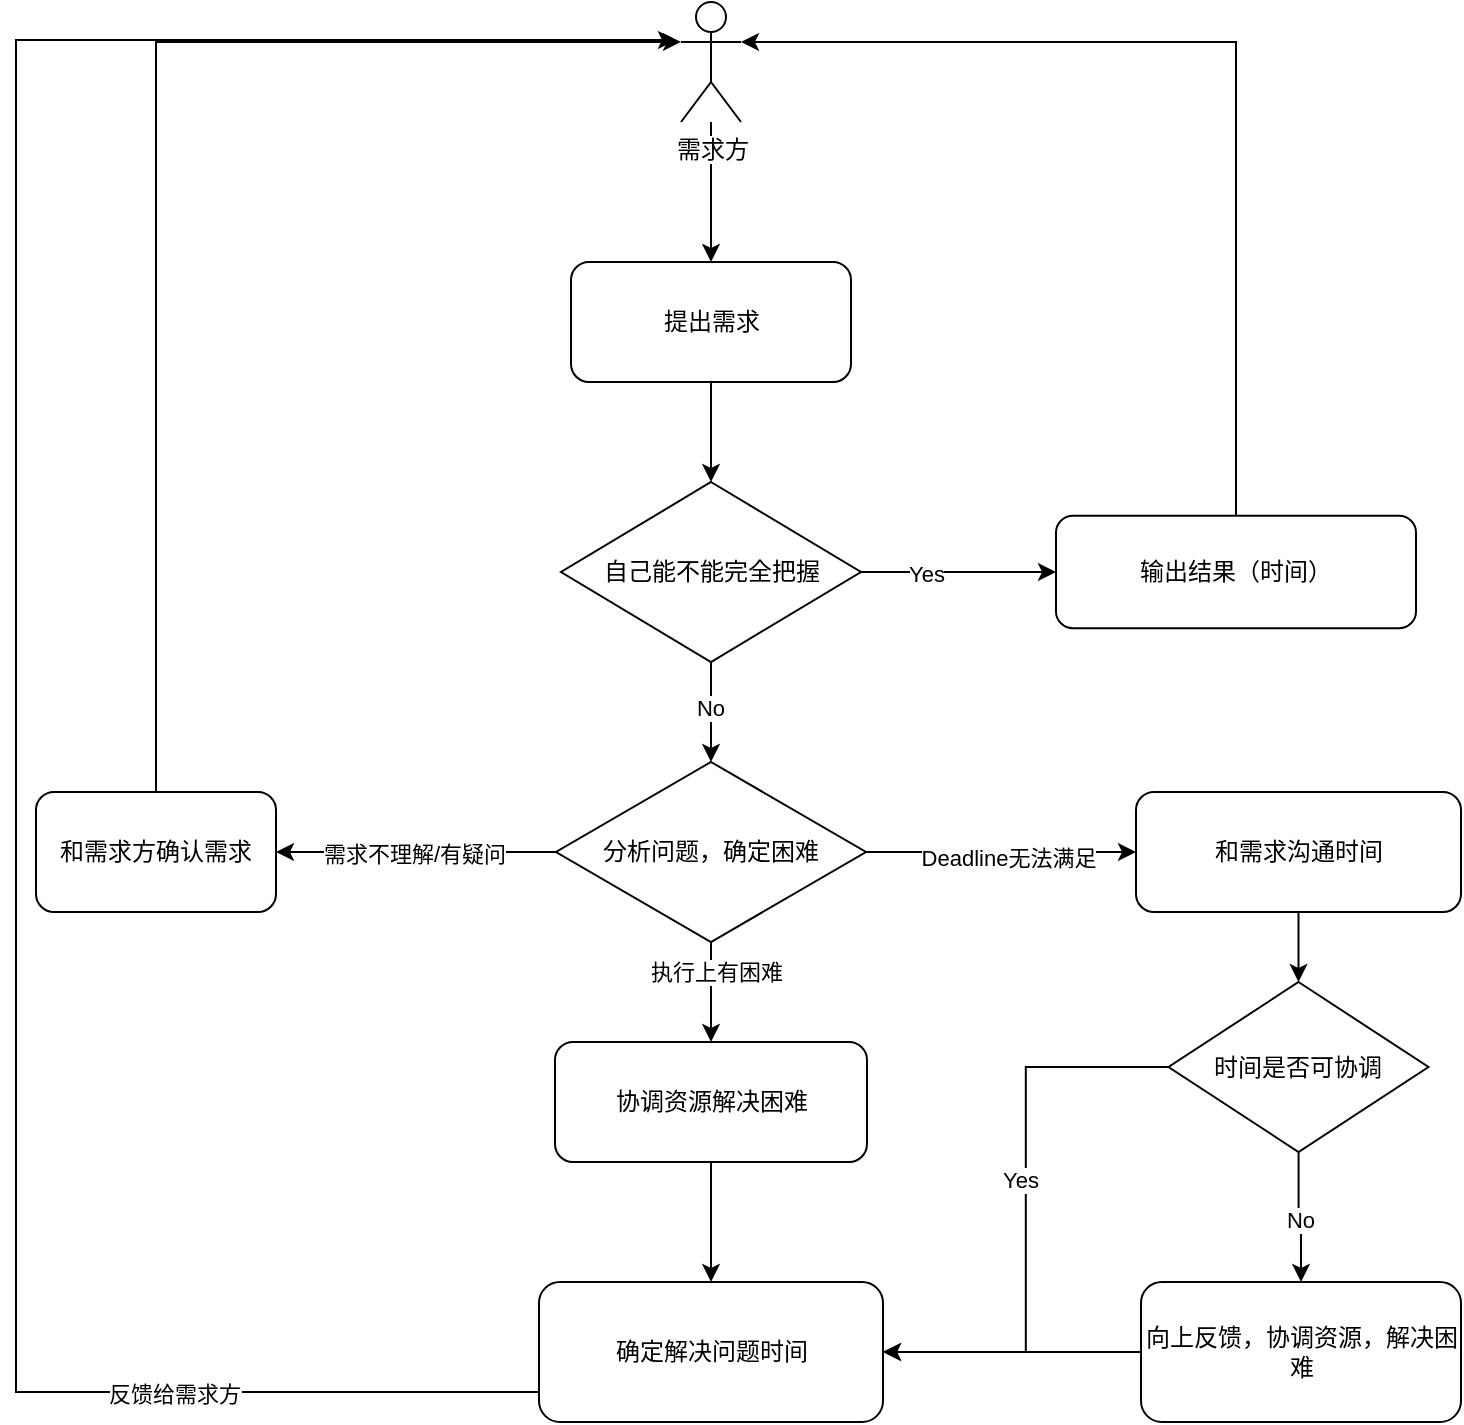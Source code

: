 <mxfile version="13.1.2" type="github" pages="4">
  <diagram id="fImMr4h9AHXbxO4TRYI7" name="需求类汇总">
    <mxGraphModel dx="946" dy="576" grid="1" gridSize="10" guides="1" tooltips="1" connect="1" arrows="1" fold="1" page="1" pageScale="1" pageWidth="827" pageHeight="1169" math="0" shadow="0">
      <root>
        <mxCell id="gIS-HhMIEIa3TDsLZ-hI-0" />
        <mxCell id="gIS-HhMIEIa3TDsLZ-hI-1" parent="gIS-HhMIEIa3TDsLZ-hI-0" />
        <mxCell id="U6FJ5PvvPGKMAWBIaXD1-9" style="edgeStyle=orthogonalEdgeStyle;rounded=0;orthogonalLoop=1;jettySize=auto;html=1;exitX=1;exitY=0.5;exitDx=0;exitDy=0;entryX=0;entryY=0.5;entryDx=0;entryDy=0;" edge="1" parent="gIS-HhMIEIa3TDsLZ-hI-1" source="6w2yPVnFLuxknEyF1GKq-3" target="U6FJ5PvvPGKMAWBIaXD1-8">
          <mxGeometry relative="1" as="geometry" />
        </mxCell>
        <mxCell id="U6FJ5PvvPGKMAWBIaXD1-10" value="Yes" style="edgeLabel;html=1;align=center;verticalAlign=middle;resizable=0;points=[];" vertex="1" connectable="0" parent="U6FJ5PvvPGKMAWBIaXD1-9">
          <mxGeometry x="-0.333" y="-1" relative="1" as="geometry">
            <mxPoint as="offset" />
          </mxGeometry>
        </mxCell>
        <mxCell id="U6FJ5PvvPGKMAWBIaXD1-14" style="edgeStyle=orthogonalEdgeStyle;rounded=0;orthogonalLoop=1;jettySize=auto;html=1;" edge="1" parent="gIS-HhMIEIa3TDsLZ-hI-1" source="6w2yPVnFLuxknEyF1GKq-3" target="U6FJ5PvvPGKMAWBIaXD1-13">
          <mxGeometry relative="1" as="geometry" />
        </mxCell>
        <mxCell id="U6FJ5PvvPGKMAWBIaXD1-15" value="No" style="edgeLabel;html=1;align=center;verticalAlign=middle;resizable=0;points=[];" vertex="1" connectable="0" parent="U6FJ5PvvPGKMAWBIaXD1-14">
          <mxGeometry x="-0.08" y="-1" relative="1" as="geometry">
            <mxPoint as="offset" />
          </mxGeometry>
        </mxCell>
        <mxCell id="6w2yPVnFLuxknEyF1GKq-3" value="自己能不能完全把握" style="rhombus;whiteSpace=wrap;html=1;" vertex="1" parent="gIS-HhMIEIa3TDsLZ-hI-1">
          <mxGeometry x="292.5" y="320" width="150" height="90" as="geometry" />
        </mxCell>
        <mxCell id="U6FJ5PvvPGKMAWBIaXD1-7" style="edgeStyle=orthogonalEdgeStyle;rounded=0;orthogonalLoop=1;jettySize=auto;html=1;" edge="1" parent="gIS-HhMIEIa3TDsLZ-hI-1" source="6w2yPVnFLuxknEyF1GKq-11" target="6w2yPVnFLuxknEyF1GKq-3">
          <mxGeometry relative="1" as="geometry" />
        </mxCell>
        <mxCell id="6w2yPVnFLuxknEyF1GKq-11" value="提出需求" style="rounded=1;whiteSpace=wrap;html=1;" vertex="1" parent="gIS-HhMIEIa3TDsLZ-hI-1">
          <mxGeometry x="297.5" y="210" width="140" height="60" as="geometry" />
        </mxCell>
        <mxCell id="U6FJ5PvvPGKMAWBIaXD1-6" style="edgeStyle=orthogonalEdgeStyle;rounded=0;orthogonalLoop=1;jettySize=auto;html=1;" edge="1" parent="gIS-HhMIEIa3TDsLZ-hI-1" source="U6FJ5PvvPGKMAWBIaXD1-3" target="6w2yPVnFLuxknEyF1GKq-11">
          <mxGeometry relative="1" as="geometry" />
        </mxCell>
        <mxCell id="U6FJ5PvvPGKMAWBIaXD1-3" value="需求方" style="shape=umlActor;verticalLabelPosition=bottom;labelBackgroundColor=#ffffff;verticalAlign=top;html=1;outlineConnect=0;" vertex="1" parent="gIS-HhMIEIa3TDsLZ-hI-1">
          <mxGeometry x="352.5" y="80" width="30" height="60" as="geometry" />
        </mxCell>
        <mxCell id="U6FJ5PvvPGKMAWBIaXD1-25" style="edgeStyle=orthogonalEdgeStyle;rounded=0;orthogonalLoop=1;jettySize=auto;html=1;exitX=0.5;exitY=0;exitDx=0;exitDy=0;entryX=1;entryY=0.333;entryDx=0;entryDy=0;entryPerimeter=0;" edge="1" parent="gIS-HhMIEIa3TDsLZ-hI-1" source="U6FJ5PvvPGKMAWBIaXD1-8" target="U6FJ5PvvPGKMAWBIaXD1-3">
          <mxGeometry relative="1" as="geometry" />
        </mxCell>
        <mxCell id="U6FJ5PvvPGKMAWBIaXD1-8" value="输出结果（时间）" style="rounded=1;whiteSpace=wrap;html=1;" vertex="1" parent="gIS-HhMIEIa3TDsLZ-hI-1">
          <mxGeometry x="540" y="336.88" width="180" height="56.25" as="geometry" />
        </mxCell>
        <mxCell id="U6FJ5PvvPGKMAWBIaXD1-20" style="edgeStyle=orthogonalEdgeStyle;rounded=0;orthogonalLoop=1;jettySize=auto;html=1;" edge="1" parent="gIS-HhMIEIa3TDsLZ-hI-1" source="U6FJ5PvvPGKMAWBIaXD1-13" target="U6FJ5PvvPGKMAWBIaXD1-19">
          <mxGeometry relative="1" as="geometry" />
        </mxCell>
        <mxCell id="U6FJ5PvvPGKMAWBIaXD1-21" value="执行上有困难" style="edgeLabel;html=1;align=center;verticalAlign=middle;resizable=0;points=[];" vertex="1" connectable="0" parent="U6FJ5PvvPGKMAWBIaXD1-20">
          <mxGeometry x="-0.4" y="2" relative="1" as="geometry">
            <mxPoint as="offset" />
          </mxGeometry>
        </mxCell>
        <mxCell id="U6FJ5PvvPGKMAWBIaXD1-23" style="edgeStyle=orthogonalEdgeStyle;rounded=0;orthogonalLoop=1;jettySize=auto;html=1;entryX=0;entryY=0.5;entryDx=0;entryDy=0;" edge="1" parent="gIS-HhMIEIa3TDsLZ-hI-1" source="U6FJ5PvvPGKMAWBIaXD1-13" target="U6FJ5PvvPGKMAWBIaXD1-22">
          <mxGeometry relative="1" as="geometry" />
        </mxCell>
        <mxCell id="U6FJ5PvvPGKMAWBIaXD1-24" value="Deadline无法满足" style="edgeLabel;html=1;align=center;verticalAlign=middle;resizable=0;points=[];" vertex="1" connectable="0" parent="U6FJ5PvvPGKMAWBIaXD1-23">
          <mxGeometry x="0.048" y="-3" relative="1" as="geometry">
            <mxPoint as="offset" />
          </mxGeometry>
        </mxCell>
        <mxCell id="U6FJ5PvvPGKMAWBIaXD1-30" style="edgeStyle=orthogonalEdgeStyle;rounded=0;orthogonalLoop=1;jettySize=auto;html=1;entryX=1;entryY=0.5;entryDx=0;entryDy=0;" edge="1" parent="gIS-HhMIEIa3TDsLZ-hI-1" source="U6FJ5PvvPGKMAWBIaXD1-13" target="U6FJ5PvvPGKMAWBIaXD1-29">
          <mxGeometry relative="1" as="geometry" />
        </mxCell>
        <mxCell id="U6FJ5PvvPGKMAWBIaXD1-31" value="需求不理解/有疑问" style="edgeLabel;html=1;align=center;verticalAlign=middle;resizable=0;points=[];" vertex="1" connectable="0" parent="U6FJ5PvvPGKMAWBIaXD1-30">
          <mxGeometry x="0.018" y="1" relative="1" as="geometry">
            <mxPoint as="offset" />
          </mxGeometry>
        </mxCell>
        <mxCell id="U6FJ5PvvPGKMAWBIaXD1-13" value="分析问题，确定困难" style="rhombus;whiteSpace=wrap;html=1;" vertex="1" parent="gIS-HhMIEIa3TDsLZ-hI-1">
          <mxGeometry x="290" y="460" width="155" height="90" as="geometry" />
        </mxCell>
        <mxCell id="U6FJ5PvvPGKMAWBIaXD1-45" style="edgeStyle=orthogonalEdgeStyle;rounded=0;orthogonalLoop=1;jettySize=auto;html=1;exitX=0.5;exitY=1;exitDx=0;exitDy=0;entryX=0.5;entryY=0;entryDx=0;entryDy=0;" edge="1" parent="gIS-HhMIEIa3TDsLZ-hI-1" source="U6FJ5PvvPGKMAWBIaXD1-19" target="U6FJ5PvvPGKMAWBIaXD1-40">
          <mxGeometry relative="1" as="geometry" />
        </mxCell>
        <mxCell id="U6FJ5PvvPGKMAWBIaXD1-19" value="协调资源解决困难" style="rounded=1;whiteSpace=wrap;html=1;" vertex="1" parent="gIS-HhMIEIa3TDsLZ-hI-1">
          <mxGeometry x="289.5" y="600" width="156" height="60" as="geometry" />
        </mxCell>
        <mxCell id="U6FJ5PvvPGKMAWBIaXD1-34" style="edgeStyle=orthogonalEdgeStyle;rounded=0;orthogonalLoop=1;jettySize=auto;html=1;entryX=0.5;entryY=0;entryDx=0;entryDy=0;" edge="1" parent="gIS-HhMIEIa3TDsLZ-hI-1" source="U6FJ5PvvPGKMAWBIaXD1-22" target="U6FJ5PvvPGKMAWBIaXD1-27">
          <mxGeometry relative="1" as="geometry" />
        </mxCell>
        <mxCell id="U6FJ5PvvPGKMAWBIaXD1-22" value="和需求沟通时间" style="rounded=1;whiteSpace=wrap;html=1;" vertex="1" parent="gIS-HhMIEIa3TDsLZ-hI-1">
          <mxGeometry x="580" y="475" width="162.5" height="60" as="geometry" />
        </mxCell>
        <mxCell id="U6FJ5PvvPGKMAWBIaXD1-36" style="edgeStyle=orthogonalEdgeStyle;rounded=0;orthogonalLoop=1;jettySize=auto;html=1;entryX=0.5;entryY=0;entryDx=0;entryDy=0;" edge="1" parent="gIS-HhMIEIa3TDsLZ-hI-1" source="U6FJ5PvvPGKMAWBIaXD1-27" target="U6FJ5PvvPGKMAWBIaXD1-35">
          <mxGeometry relative="1" as="geometry" />
        </mxCell>
        <mxCell id="U6FJ5PvvPGKMAWBIaXD1-37" value="No" style="edgeLabel;html=1;align=center;verticalAlign=middle;resizable=0;points=[];" vertex="1" connectable="0" parent="U6FJ5PvvPGKMAWBIaXD1-36">
          <mxGeometry y="-1" relative="1" as="geometry">
            <mxPoint as="offset" />
          </mxGeometry>
        </mxCell>
        <mxCell id="U6FJ5PvvPGKMAWBIaXD1-41" style="edgeStyle=orthogonalEdgeStyle;rounded=0;orthogonalLoop=1;jettySize=auto;html=1;entryX=1;entryY=0.5;entryDx=0;entryDy=0;" edge="1" parent="gIS-HhMIEIa3TDsLZ-hI-1" source="U6FJ5PvvPGKMAWBIaXD1-27" target="U6FJ5PvvPGKMAWBIaXD1-40">
          <mxGeometry relative="1" as="geometry" />
        </mxCell>
        <mxCell id="U6FJ5PvvPGKMAWBIaXD1-42" value="Yes" style="edgeLabel;html=1;align=center;verticalAlign=middle;resizable=0;points=[];" vertex="1" connectable="0" parent="U6FJ5PvvPGKMAWBIaXD1-41">
          <mxGeometry x="-0.103" y="-3" relative="1" as="geometry">
            <mxPoint as="offset" />
          </mxGeometry>
        </mxCell>
        <mxCell id="U6FJ5PvvPGKMAWBIaXD1-27" value="时间是否可协调" style="rhombus;whiteSpace=wrap;html=1;" vertex="1" parent="gIS-HhMIEIa3TDsLZ-hI-1">
          <mxGeometry x="596.25" y="570" width="130" height="85" as="geometry" />
        </mxCell>
        <mxCell id="U6FJ5PvvPGKMAWBIaXD1-32" style="edgeStyle=orthogonalEdgeStyle;rounded=0;orthogonalLoop=1;jettySize=auto;html=1;exitX=0.5;exitY=0;exitDx=0;exitDy=0;entryX=0;entryY=0.333;entryDx=0;entryDy=0;entryPerimeter=0;" edge="1" parent="gIS-HhMIEIa3TDsLZ-hI-1" source="U6FJ5PvvPGKMAWBIaXD1-29" target="U6FJ5PvvPGKMAWBIaXD1-3">
          <mxGeometry relative="1" as="geometry" />
        </mxCell>
        <mxCell id="U6FJ5PvvPGKMAWBIaXD1-29" value="和需求方确认需求" style="rounded=1;whiteSpace=wrap;html=1;" vertex="1" parent="gIS-HhMIEIa3TDsLZ-hI-1">
          <mxGeometry x="30" y="475" width="120" height="60" as="geometry" />
        </mxCell>
        <mxCell id="U6FJ5PvvPGKMAWBIaXD1-46" style="edgeStyle=orthogonalEdgeStyle;rounded=0;orthogonalLoop=1;jettySize=auto;html=1;exitX=0;exitY=0.5;exitDx=0;exitDy=0;entryX=1;entryY=0.5;entryDx=0;entryDy=0;" edge="1" parent="gIS-HhMIEIa3TDsLZ-hI-1" source="U6FJ5PvvPGKMAWBIaXD1-35" target="U6FJ5PvvPGKMAWBIaXD1-40">
          <mxGeometry relative="1" as="geometry" />
        </mxCell>
        <mxCell id="U6FJ5PvvPGKMAWBIaXD1-35" value="向上反馈，协调资源，解决困难" style="rounded=1;whiteSpace=wrap;html=1;" vertex="1" parent="gIS-HhMIEIa3TDsLZ-hI-1">
          <mxGeometry x="582.5" y="720" width="160" height="70" as="geometry" />
        </mxCell>
        <mxCell id="U6FJ5PvvPGKMAWBIaXD1-43" style="edgeStyle=orthogonalEdgeStyle;rounded=0;orthogonalLoop=1;jettySize=auto;html=1;" edge="1" parent="gIS-HhMIEIa3TDsLZ-hI-1" source="U6FJ5PvvPGKMAWBIaXD1-40">
          <mxGeometry relative="1" as="geometry">
            <mxPoint x="350" y="99" as="targetPoint" />
            <Array as="points">
              <mxPoint x="20" y="775" />
              <mxPoint x="20" y="99" />
            </Array>
          </mxGeometry>
        </mxCell>
        <mxCell id="U6FJ5PvvPGKMAWBIaXD1-44" value="反馈给需求方" style="edgeLabel;html=1;align=center;verticalAlign=middle;resizable=0;points=[];" vertex="1" connectable="0" parent="U6FJ5PvvPGKMAWBIaXD1-43">
          <mxGeometry x="-0.711" y="1" relative="1" as="geometry">
            <mxPoint as="offset" />
          </mxGeometry>
        </mxCell>
        <mxCell id="U6FJ5PvvPGKMAWBIaXD1-40" value="确定解决问题时间" style="rounded=1;whiteSpace=wrap;html=1;" vertex="1" parent="gIS-HhMIEIa3TDsLZ-hI-1">
          <mxGeometry x="281.5" y="720" width="172" height="70" as="geometry" />
        </mxCell>
      </root>
    </mxGraphModel>
  </diagram>
  <diagram id="lMOEVmP46kw-Q3MR-4EZ" name="任务指派类-1">
    <mxGraphModel dx="1113" dy="678" grid="1" gridSize="10" guides="1" tooltips="1" connect="1" arrows="1" fold="1" page="1" pageScale="1" pageWidth="827" pageHeight="1169" math="0" shadow="0">
      <root>
        <mxCell id="-ip9UiHMlv0S3Lb2J4Iv-0" />
        <mxCell id="-ip9UiHMlv0S3Lb2J4Iv-1" parent="-ip9UiHMlv0S3Lb2J4Iv-0" />
        <mxCell id="s7qtyyHcGY-HUeJVx3zO-15" style="edgeStyle=orthogonalEdgeStyle;rounded=0;orthogonalLoop=1;jettySize=auto;html=1;entryX=0.5;entryY=0;entryDx=0;entryDy=0;" parent="-ip9UiHMlv0S3Lb2J4Iv-1" source="s7qtyyHcGY-HUeJVx3zO-0" target="s7qtyyHcGY-HUeJVx3zO-2" edge="1">
          <mxGeometry relative="1" as="geometry" />
        </mxCell>
        <mxCell id="s7qtyyHcGY-HUeJVx3zO-0" value="接到指派任务" style="ellipse;whiteSpace=wrap;html=1;" parent="-ip9UiHMlv0S3Lb2J4Iv-1" vertex="1">
          <mxGeometry x="369" y="130" width="120" height="60" as="geometry" />
        </mxCell>
        <mxCell id="s7qtyyHcGY-HUeJVx3zO-16" style="edgeStyle=orthogonalEdgeStyle;rounded=0;orthogonalLoop=1;jettySize=auto;html=1;exitX=1;exitY=0.5;exitDx=0;exitDy=0;" parent="-ip9UiHMlv0S3Lb2J4Iv-1" source="s7qtyyHcGY-HUeJVx3zO-2" target="s7qtyyHcGY-HUeJVx3zO-5" edge="1">
          <mxGeometry relative="1" as="geometry" />
        </mxCell>
        <mxCell id="s7qtyyHcGY-HUeJVx3zO-18" value="Yes" style="edgeLabel;html=1;align=center;verticalAlign=middle;resizable=0;points=[];" parent="s7qtyyHcGY-HUeJVx3zO-16" vertex="1" connectable="0">
          <mxGeometry x="-0.328" y="-3" relative="1" as="geometry">
            <mxPoint as="offset" />
          </mxGeometry>
        </mxCell>
        <mxCell id="s7qtyyHcGY-HUeJVx3zO-17" style="edgeStyle=orthogonalEdgeStyle;rounded=0;orthogonalLoop=1;jettySize=auto;html=1;" parent="-ip9UiHMlv0S3Lb2J4Iv-1" source="s7qtyyHcGY-HUeJVx3zO-2" target="s7qtyyHcGY-HUeJVx3zO-7" edge="1">
          <mxGeometry relative="1" as="geometry" />
        </mxCell>
        <mxCell id="s7qtyyHcGY-HUeJVx3zO-19" value="No" style="edgeLabel;html=1;align=center;verticalAlign=middle;resizable=0;points=[];" parent="s7qtyyHcGY-HUeJVx3zO-17" vertex="1" connectable="0">
          <mxGeometry y="1" relative="1" as="geometry">
            <mxPoint as="offset" />
          </mxGeometry>
        </mxCell>
        <mxCell id="s7qtyyHcGY-HUeJVx3zO-2" value="是否紧急" style="rhombus;whiteSpace=wrap;html=1;" parent="-ip9UiHMlv0S3Lb2J4Iv-1" vertex="1">
          <mxGeometry x="369" y="220" width="120" height="70" as="geometry" />
        </mxCell>
        <mxCell id="s7qtyyHcGY-HUeJVx3zO-21" style="edgeStyle=orthogonalEdgeStyle;rounded=0;orthogonalLoop=1;jettySize=auto;html=1;entryX=0.5;entryY=0;entryDx=0;entryDy=0;" parent="-ip9UiHMlv0S3Lb2J4Iv-1" source="s7qtyyHcGY-HUeJVx3zO-5" target="s7qtyyHcGY-HUeJVx3zO-14" edge="1">
          <mxGeometry relative="1" as="geometry" />
        </mxCell>
        <mxCell id="s7qtyyHcGY-HUeJVx3zO-5" value="优先处理" style="rounded=1;whiteSpace=wrap;html=1;" parent="-ip9UiHMlv0S3Lb2J4Iv-1" vertex="1">
          <mxGeometry x="500" y="455" width="126" height="45" as="geometry" />
        </mxCell>
        <mxCell id="s7qtyyHcGY-HUeJVx3zO-20" value="Yes" style="edgeStyle=orthogonalEdgeStyle;rounded=0;orthogonalLoop=1;jettySize=auto;html=1;entryX=0.5;entryY=0;entryDx=0;entryDy=0;exitX=0;exitY=0.5;exitDx=0;exitDy=0;" parent="-ip9UiHMlv0S3Lb2J4Iv-1" source="s7qtyyHcGY-HUeJVx3zO-7" target="s7qtyyHcGY-HUeJVx3zO-8" edge="1">
          <mxGeometry relative="1" as="geometry" />
        </mxCell>
        <mxCell id="s7qtyyHcGY-HUeJVx3zO-24" style="edgeStyle=orthogonalEdgeStyle;rounded=0;orthogonalLoop=1;jettySize=auto;html=1;entryX=0.5;entryY=0;entryDx=0;entryDy=0;" parent="-ip9UiHMlv0S3Lb2J4Iv-1" source="s7qtyyHcGY-HUeJVx3zO-7" target="s7qtyyHcGY-HUeJVx3zO-5" edge="1">
          <mxGeometry relative="1" as="geometry" />
        </mxCell>
        <mxCell id="s7qtyyHcGY-HUeJVx3zO-25" value="No" style="edgeLabel;html=1;align=center;verticalAlign=middle;resizable=0;points=[];" parent="s7qtyyHcGY-HUeJVx3zO-24" vertex="1" connectable="0">
          <mxGeometry x="-0.736" y="-1" relative="1" as="geometry">
            <mxPoint as="offset" />
          </mxGeometry>
        </mxCell>
        <mxCell id="s7qtyyHcGY-HUeJVx3zO-7" value="&lt;span&gt;目前手中工作排期是否有比较紧急任务&lt;/span&gt;" style="rhombus;whiteSpace=wrap;html=1;" parent="-ip9UiHMlv0S3Lb2J4Iv-1" vertex="1">
          <mxGeometry x="369" y="330" width="120" height="80" as="geometry" />
        </mxCell>
        <mxCell id="s7qtyyHcGY-HUeJVx3zO-10" style="edgeStyle=orthogonalEdgeStyle;rounded=0;orthogonalLoop=1;jettySize=auto;html=1;entryX=0;entryY=0.333;entryDx=0;entryDy=0;entryPerimeter=0;" parent="-ip9UiHMlv0S3Lb2J4Iv-1" source="s7qtyyHcGY-HUeJVx3zO-8" target="s7qtyyHcGY-HUeJVx3zO-9" edge="1">
          <mxGeometry relative="1" as="geometry">
            <Array as="points">
              <mxPoint x="220" y="475" />
              <mxPoint x="220" y="30" />
            </Array>
          </mxGeometry>
        </mxCell>
        <mxCell id="s7qtyyHcGY-HUeJVx3zO-13" value="同步信息" style="edgeLabel;html=1;align=center;verticalAlign=middle;resizable=0;points=[];" parent="s7qtyyHcGY-HUeJVx3zO-10" vertex="1" connectable="0">
          <mxGeometry x="-0.266" y="2" relative="1" as="geometry">
            <mxPoint as="offset" />
          </mxGeometry>
        </mxCell>
        <mxCell id="s7qtyyHcGY-HUeJVx3zO-8" value="增加TODO记录&lt;br&gt;（预计解决日期）" style="rounded=1;whiteSpace=wrap;html=1;" parent="-ip9UiHMlv0S3Lb2J4Iv-1" vertex="1">
          <mxGeometry x="270" y="450" width="130" height="50" as="geometry" />
        </mxCell>
        <mxCell id="s7qtyyHcGY-HUeJVx3zO-11" style="edgeStyle=orthogonalEdgeStyle;rounded=0;orthogonalLoop=1;jettySize=auto;html=1;" parent="-ip9UiHMlv0S3Lb2J4Iv-1" source="s7qtyyHcGY-HUeJVx3zO-9" target="s7qtyyHcGY-HUeJVx3zO-0" edge="1">
          <mxGeometry relative="1" as="geometry" />
        </mxCell>
        <mxCell id="s7qtyyHcGY-HUeJVx3zO-12" value="指派任务" style="edgeLabel;html=1;align=center;verticalAlign=middle;resizable=0;points=[];" parent="s7qtyyHcGY-HUeJVx3zO-11" vertex="1" connectable="0">
          <mxGeometry x="0.267" y="-1" relative="1" as="geometry">
            <mxPoint as="offset" />
          </mxGeometry>
        </mxCell>
        <mxCell id="sLgY3D2FooqklQrYIwB6-0" value="Text" style="edgeLabel;html=1;align=center;verticalAlign=middle;resizable=0;points=[];" vertex="1" connectable="0" parent="s7qtyyHcGY-HUeJVx3zO-11">
          <mxGeometry x="-0.835" y="-4" relative="1" as="geometry">
            <mxPoint as="offset" />
          </mxGeometry>
        </mxCell>
        <mxCell id="s7qtyyHcGY-HUeJVx3zO-9" value="指派人" style="shape=umlActor;verticalLabelPosition=bottom;labelBackgroundColor=#ffffff;verticalAlign=top;html=1;outlineConnect=0;" parent="-ip9UiHMlv0S3Lb2J4Iv-1" vertex="1">
          <mxGeometry x="414" y="10" width="30" height="60" as="geometry" />
        </mxCell>
        <mxCell id="s7qtyyHcGY-HUeJVx3zO-22" style="edgeStyle=orthogonalEdgeStyle;rounded=0;orthogonalLoop=1;jettySize=auto;html=1;entryX=0.5;entryY=1;entryDx=0;entryDy=0;" parent="-ip9UiHMlv0S3Lb2J4Iv-1" source="s7qtyyHcGY-HUeJVx3zO-14" target="s7qtyyHcGY-HUeJVx3zO-8" edge="1">
          <mxGeometry relative="1" as="geometry" />
        </mxCell>
        <mxCell id="s7qtyyHcGY-HUeJVx3zO-23" value="No" style="edgeLabel;html=1;align=center;verticalAlign=middle;resizable=0;points=[];" parent="s7qtyyHcGY-HUeJVx3zO-22" vertex="1" connectable="0">
          <mxGeometry x="-0.521" y="3" relative="1" as="geometry">
            <mxPoint x="1" as="offset" />
          </mxGeometry>
        </mxCell>
        <mxCell id="s7qtyyHcGY-HUeJVx3zO-30" style="edgeStyle=orthogonalEdgeStyle;rounded=0;orthogonalLoop=1;jettySize=auto;html=1;entryX=0.5;entryY=0;entryDx=0;entryDy=0;" parent="-ip9UiHMlv0S3Lb2J4Iv-1" source="s7qtyyHcGY-HUeJVx3zO-14" target="s7qtyyHcGY-HUeJVx3zO-27" edge="1">
          <mxGeometry relative="1" as="geometry" />
        </mxCell>
        <mxCell id="s7qtyyHcGY-HUeJVx3zO-31" value="Yes" style="edgeLabel;html=1;align=center;verticalAlign=middle;resizable=0;points=[];" parent="s7qtyyHcGY-HUeJVx3zO-30" vertex="1" connectable="0">
          <mxGeometry x="-0.397" y="-1" relative="1" as="geometry">
            <mxPoint as="offset" />
          </mxGeometry>
        </mxCell>
        <mxCell id="s7qtyyHcGY-HUeJVx3zO-14" value="是否能快速处理" style="rhombus;whiteSpace=wrap;html=1;" parent="-ip9UiHMlv0S3Lb2J4Iv-1" vertex="1">
          <mxGeometry x="507.5" y="542" width="111" height="85" as="geometry" />
        </mxCell>
        <mxCell id="s7qtyyHcGY-HUeJVx3zO-28" style="edgeStyle=orthogonalEdgeStyle;rounded=0;orthogonalLoop=1;jettySize=auto;html=1;exitX=1;exitY=0.5;exitDx=0;exitDy=0;" parent="-ip9UiHMlv0S3Lb2J4Iv-1" source="s7qtyyHcGY-HUeJVx3zO-27" target="s7qtyyHcGY-HUeJVx3zO-9" edge="1">
          <mxGeometry relative="1" as="geometry">
            <mxPoint x="700" y="280" as="targetPoint" />
            <Array as="points">
              <mxPoint x="710" y="710" />
              <mxPoint x="710" y="40" />
            </Array>
          </mxGeometry>
        </mxCell>
        <mxCell id="s7qtyyHcGY-HUeJVx3zO-29" value="处理完成" style="edgeLabel;html=1;align=center;verticalAlign=middle;resizable=0;points=[];" parent="s7qtyyHcGY-HUeJVx3zO-28" vertex="1" connectable="0">
          <mxGeometry x="-0.277" y="1" relative="1" as="geometry">
            <mxPoint as="offset" />
          </mxGeometry>
        </mxCell>
        <mxCell id="s7qtyyHcGY-HUeJVx3zO-35" style="edgeStyle=orthogonalEdgeStyle;rounded=0;orthogonalLoop=1;jettySize=auto;html=1;" parent="-ip9UiHMlv0S3Lb2J4Iv-1" source="s7qtyyHcGY-HUeJVx3zO-27" target="s7qtyyHcGY-HUeJVx3zO-32" edge="1">
          <mxGeometry relative="1" as="geometry" />
        </mxCell>
        <mxCell id="s7qtyyHcGY-HUeJVx3zO-27" value="处理任务" style="rounded=1;whiteSpace=wrap;html=1;" parent="-ip9UiHMlv0S3Lb2J4Iv-1" vertex="1">
          <mxGeometry x="493" y="690" width="140" height="40" as="geometry" />
        </mxCell>
        <mxCell id="s7qtyyHcGY-HUeJVx3zO-36" style="edgeStyle=orthogonalEdgeStyle;rounded=0;orthogonalLoop=1;jettySize=auto;html=1;" parent="-ip9UiHMlv0S3Lb2J4Iv-1" source="s7qtyyHcGY-HUeJVx3zO-32" edge="1">
          <mxGeometry relative="1" as="geometry">
            <mxPoint x="410" y="29" as="targetPoint" />
            <Array as="points">
              <mxPoint x="150" y="820" />
              <mxPoint x="150" y="29" />
            </Array>
          </mxGeometry>
        </mxCell>
        <mxCell id="s7qtyyHcGY-HUeJVx3zO-37" value="同步困难/寻求支持" style="edgeLabel;html=1;align=center;verticalAlign=middle;resizable=0;points=[];" parent="s7qtyyHcGY-HUeJVx3zO-36" vertex="1" connectable="0">
          <mxGeometry x="-0.7" y="3" relative="1" as="geometry">
            <mxPoint x="1" as="offset" />
          </mxGeometry>
        </mxCell>
        <mxCell id="s7qtyyHcGY-HUeJVx3zO-32" value="&lt;span&gt;处理任务过程中遇到困难（阻塞）&lt;/span&gt;" style="rounded=1;whiteSpace=wrap;html=1;" parent="-ip9UiHMlv0S3Lb2J4Iv-1" vertex="1">
          <mxGeometry x="494.5" y="790" width="137" height="60" as="geometry" />
        </mxCell>
      </root>
    </mxGraphModel>
  </diagram>
  <diagram id="IR5nnEEt4pup9db6mSAV" name="问题类-2">
    <mxGraphModel dx="946" dy="576" grid="1" gridSize="10" guides="1" tooltips="1" connect="1" arrows="1" fold="1" page="1" pageScale="1" pageWidth="827" pageHeight="1169" math="0" shadow="0">
      <root>
        <mxCell id="GfNe0graUKKFYDKORFNM-0" />
        <mxCell id="GfNe0graUKKFYDKORFNM-1" parent="GfNe0graUKKFYDKORFNM-0" />
        <mxCell id="CRYzMqo8gdw2ofm6f6mH-24" style="edgeStyle=orthogonalEdgeStyle;rounded=0;orthogonalLoop=1;jettySize=auto;html=1;" parent="GfNe0graUKKFYDKORFNM-1" source="CRYzMqo8gdw2ofm6f6mH-0" target="CRYzMqo8gdw2ofm6f6mH-1" edge="1">
          <mxGeometry relative="1" as="geometry" />
        </mxCell>
        <mxCell id="CRYzMqo8gdw2ofm6f6mH-0" value="组内/预警发现问题" style="rounded=1;whiteSpace=wrap;html=1;" parent="GfNe0graUKKFYDKORFNM-1" vertex="1">
          <mxGeometry x="130" y="40" width="120" height="40" as="geometry" />
        </mxCell>
        <mxCell id="CRYzMqo8gdw2ofm6f6mH-5" style="edgeStyle=orthogonalEdgeStyle;rounded=0;orthogonalLoop=1;jettySize=auto;html=1;" parent="GfNe0graUKKFYDKORFNM-1" source="CRYzMqo8gdw2ofm6f6mH-1" target="CRYzMqo8gdw2ofm6f6mH-2" edge="1">
          <mxGeometry relative="1" as="geometry" />
        </mxCell>
        <mxCell id="CRYzMqo8gdw2ofm6f6mH-19" value="是" style="edgeLabel;html=1;align=center;verticalAlign=middle;resizable=0;points=[];" parent="CRYzMqo8gdw2ofm6f6mH-5" vertex="1" connectable="0">
          <mxGeometry x="-0.1" relative="1" as="geometry">
            <mxPoint as="offset" />
          </mxGeometry>
        </mxCell>
        <mxCell id="CRYzMqo8gdw2ofm6f6mH-18" style="edgeStyle=orthogonalEdgeStyle;rounded=0;orthogonalLoop=1;jettySize=auto;html=1;entryX=0;entryY=0.5;entryDx=0;entryDy=0;" parent="GfNe0graUKKFYDKORFNM-1" source="CRYzMqo8gdw2ofm6f6mH-1" target="CRYzMqo8gdw2ofm6f6mH-10" edge="1">
          <mxGeometry relative="1" as="geometry">
            <mxPoint x="120" y="410" as="targetPoint" />
            <Array as="points">
              <mxPoint x="70" y="160" />
              <mxPoint x="70" y="410" />
            </Array>
          </mxGeometry>
        </mxCell>
        <mxCell id="CRYzMqo8gdw2ofm6f6mH-1" value="是否为生产问题" style="rhombus;whiteSpace=wrap;html=1;" parent="GfNe0graUKKFYDKORFNM-1" vertex="1">
          <mxGeometry x="130" y="120" width="120" height="80" as="geometry" />
        </mxCell>
        <mxCell id="CRYzMqo8gdw2ofm6f6mH-12" style="edgeStyle=orthogonalEdgeStyle;rounded=0;orthogonalLoop=1;jettySize=auto;html=1;exitX=1;exitY=0.5;exitDx=0;exitDy=0;entryX=0;entryY=0.5;entryDx=0;entryDy=0;" parent="GfNe0graUKKFYDKORFNM-1" source="CRYzMqo8gdw2ofm6f6mH-2" target="CRYzMqo8gdw2ofm6f6mH-11" edge="1">
          <mxGeometry relative="1" as="geometry" />
        </mxCell>
        <mxCell id="CRYzMqo8gdw2ofm6f6mH-13" value="严重" style="edgeLabel;html=1;align=center;verticalAlign=middle;resizable=0;points=[];" parent="CRYzMqo8gdw2ofm6f6mH-12" vertex="1" connectable="0">
          <mxGeometry x="-0.371" y="-2" relative="1" as="geometry">
            <mxPoint as="offset" />
          </mxGeometry>
        </mxCell>
        <mxCell id="CRYzMqo8gdw2ofm6f6mH-14" style="edgeStyle=orthogonalEdgeStyle;rounded=0;orthogonalLoop=1;jettySize=auto;html=1;" parent="GfNe0graUKKFYDKORFNM-1" source="CRYzMqo8gdw2ofm6f6mH-2" target="CRYzMqo8gdw2ofm6f6mH-10" edge="1">
          <mxGeometry relative="1" as="geometry" />
        </mxCell>
        <mxCell id="CRYzMqo8gdw2ofm6f6mH-16" value="不严重" style="edgeLabel;html=1;align=center;verticalAlign=middle;resizable=0;points=[];" parent="CRYzMqo8gdw2ofm6f6mH-14" vertex="1" connectable="0">
          <mxGeometry x="-0.133" y="1" relative="1" as="geometry">
            <mxPoint as="offset" />
          </mxGeometry>
        </mxCell>
        <mxCell id="CRYzMqo8gdw2ofm6f6mH-2" value="判断问题严重级别" style="rhombus;whiteSpace=wrap;html=1;" parent="GfNe0graUKKFYDKORFNM-1" vertex="1">
          <mxGeometry x="130" y="240" width="120" height="80" as="geometry" />
        </mxCell>
        <mxCell id="CRYzMqo8gdw2ofm6f6mH-37" style="edgeStyle=orthogonalEdgeStyle;rounded=0;orthogonalLoop=1;jettySize=auto;html=1;" parent="GfNe0graUKKFYDKORFNM-1" source="CRYzMqo8gdw2ofm6f6mH-10" target="CRYzMqo8gdw2ofm6f6mH-22" edge="1">
          <mxGeometry relative="1" as="geometry" />
        </mxCell>
        <mxCell id="CRYzMqo8gdw2ofm6f6mH-10" value="定位问题并组内钉钉群同步" style="rounded=1;whiteSpace=wrap;html=1;" parent="GfNe0graUKKFYDKORFNM-1" vertex="1">
          <mxGeometry x="130" y="380" width="120" height="60" as="geometry" />
        </mxCell>
        <mxCell id="CRYzMqo8gdw2ofm6f6mH-15" style="edgeStyle=orthogonalEdgeStyle;rounded=0;orthogonalLoop=1;jettySize=auto;html=1;entryX=1;entryY=0.5;entryDx=0;entryDy=0;" parent="GfNe0graUKKFYDKORFNM-1" source="CRYzMqo8gdw2ofm6f6mH-11" target="CRYzMqo8gdw2ofm6f6mH-10" edge="1">
          <mxGeometry relative="1" as="geometry">
            <Array as="points">
              <mxPoint x="380" y="410" />
            </Array>
          </mxGeometry>
        </mxCell>
        <mxCell id="CRYzMqo8gdw2ofm6f6mH-11" value="向上反馈问题并说明问题及影响范围" style="rounded=1;whiteSpace=wrap;html=1;" parent="GfNe0graUKKFYDKORFNM-1" vertex="1">
          <mxGeometry x="320" y="255" width="130" height="50" as="geometry" />
        </mxCell>
        <mxCell id="CRYzMqo8gdw2ofm6f6mH-25" style="edgeStyle=orthogonalEdgeStyle;rounded=0;orthogonalLoop=1;jettySize=auto;html=1;entryX=0;entryY=0.5;entryDx=0;entryDy=0;" parent="GfNe0graUKKFYDKORFNM-1" source="CRYzMqo8gdw2ofm6f6mH-22" target="CRYzMqo8gdw2ofm6f6mH-23" edge="1">
          <mxGeometry relative="1" as="geometry" />
        </mxCell>
        <mxCell id="CRYzMqo8gdw2ofm6f6mH-26" value="否" style="edgeLabel;html=1;align=center;verticalAlign=middle;resizable=0;points=[];" parent="CRYzMqo8gdw2ofm6f6mH-25" vertex="1" connectable="0">
          <mxGeometry x="-0.191" y="1" relative="1" as="geometry">
            <mxPoint as="offset" />
          </mxGeometry>
        </mxCell>
        <mxCell id="CRYzMqo8gdw2ofm6f6mH-28" style="edgeStyle=orthogonalEdgeStyle;rounded=0;orthogonalLoop=1;jettySize=auto;html=1;" parent="GfNe0graUKKFYDKORFNM-1" source="CRYzMqo8gdw2ofm6f6mH-22" target="CRYzMqo8gdw2ofm6f6mH-27" edge="1">
          <mxGeometry relative="1" as="geometry" />
        </mxCell>
        <mxCell id="CRYzMqo8gdw2ofm6f6mH-29" value="是" style="edgeLabel;html=1;align=center;verticalAlign=middle;resizable=0;points=[];" parent="CRYzMqo8gdw2ofm6f6mH-28" vertex="1" connectable="0">
          <mxGeometry x="-0.4" y="-3" relative="1" as="geometry">
            <mxPoint as="offset" />
          </mxGeometry>
        </mxCell>
        <mxCell id="CRYzMqo8gdw2ofm6f6mH-22" value="是否能够快速定位到具体问题" style="rhombus;whiteSpace=wrap;html=1;" parent="GfNe0graUKKFYDKORFNM-1" vertex="1">
          <mxGeometry x="125" y="490" width="130" height="80" as="geometry" />
        </mxCell>
        <mxCell id="CRYzMqo8gdw2ofm6f6mH-23" value="增加TODO记录&lt;br&gt;（并组内同步）" style="rounded=1;whiteSpace=wrap;html=1;" parent="GfNe0graUKKFYDKORFNM-1" vertex="1">
          <mxGeometry x="440" y="500" width="160" height="60" as="geometry" />
        </mxCell>
        <mxCell id="CRYzMqo8gdw2ofm6f6mH-35" style="edgeStyle=orthogonalEdgeStyle;rounded=0;orthogonalLoop=1;jettySize=auto;html=1;exitX=1;exitY=0.5;exitDx=0;exitDy=0;entryX=0;entryY=0.5;entryDx=0;entryDy=0;" parent="GfNe0graUKKFYDKORFNM-1" source="CRYzMqo8gdw2ofm6f6mH-27" target="CRYzMqo8gdw2ofm6f6mH-34" edge="1">
          <mxGeometry relative="1" as="geometry" />
        </mxCell>
        <mxCell id="CRYzMqo8gdw2ofm6f6mH-36" value="否" style="edgeLabel;html=1;align=center;verticalAlign=middle;resizable=0;points=[];" parent="CRYzMqo8gdw2ofm6f6mH-35" vertex="1" connectable="0">
          <mxGeometry x="-0.123" y="-1" relative="1" as="geometry">
            <mxPoint as="offset" />
          </mxGeometry>
        </mxCell>
        <mxCell id="CRYzMqo8gdw2ofm6f6mH-39" style="edgeStyle=orthogonalEdgeStyle;rounded=0;orthogonalLoop=1;jettySize=auto;html=1;" parent="GfNe0graUKKFYDKORFNM-1" source="CRYzMqo8gdw2ofm6f6mH-27" target="CRYzMqo8gdw2ofm6f6mH-38" edge="1">
          <mxGeometry relative="1" as="geometry" />
        </mxCell>
        <mxCell id="CRYzMqo8gdw2ofm6f6mH-27" value="能否快速解决" style="rhombus;whiteSpace=wrap;html=1;" parent="GfNe0graUKKFYDKORFNM-1" vertex="1">
          <mxGeometry x="110" y="620" width="160" height="90" as="geometry" />
        </mxCell>
        <mxCell id="CRYzMqo8gdw2ofm6f6mH-34" value="增加TODO记录，预估解决日期&lt;br&gt;（并组内同步）" style="rounded=1;whiteSpace=wrap;html=1;" parent="GfNe0graUKKFYDKORFNM-1" vertex="1">
          <mxGeometry x="420" y="632.5" width="200" height="65" as="geometry" />
        </mxCell>
        <mxCell id="CRYzMqo8gdw2ofm6f6mH-38" value="问题解决（组内同步）" style="rounded=1;whiteSpace=wrap;html=1;" parent="GfNe0graUKKFYDKORFNM-1" vertex="1">
          <mxGeometry x="110" y="760" width="160" height="60" as="geometry" />
        </mxCell>
        <mxCell id="CRYzMqo8gdw2ofm6f6mH-52" style="edgeStyle=orthogonalEdgeStyle;rounded=0;orthogonalLoop=1;jettySize=auto;html=1;" parent="GfNe0graUKKFYDKORFNM-1" source="CRYzMqo8gdw2ofm6f6mH-40" target="CRYzMqo8gdw2ofm6f6mH-42" edge="1">
          <mxGeometry relative="1" as="geometry" />
        </mxCell>
        <mxCell id="CRYzMqo8gdw2ofm6f6mH-40" value="外部对接问题" style="rounded=1;whiteSpace=wrap;html=1;" parent="GfNe0graUKKFYDKORFNM-1" vertex="1">
          <mxGeometry x="980" y="10" width="120" height="40" as="geometry" />
        </mxCell>
        <mxCell id="CRYzMqo8gdw2ofm6f6mH-59" style="edgeStyle=orthogonalEdgeStyle;rounded=0;orthogonalLoop=1;jettySize=auto;html=1;" parent="GfNe0graUKKFYDKORFNM-1" source="CRYzMqo8gdw2ofm6f6mH-42" target="CRYzMqo8gdw2ofm6f6mH-56" edge="1">
          <mxGeometry relative="1" as="geometry" />
        </mxCell>
        <mxCell id="CRYzMqo8gdw2ofm6f6mH-61" value="No" style="edgeLabel;html=1;align=center;verticalAlign=middle;resizable=0;points=[];" parent="CRYzMqo8gdw2ofm6f6mH-59" vertex="1" connectable="0">
          <mxGeometry x="-0.25" y="2" relative="1" as="geometry">
            <mxPoint as="offset" />
          </mxGeometry>
        </mxCell>
        <mxCell id="CRYzMqo8gdw2ofm6f6mH-62" style="edgeStyle=orthogonalEdgeStyle;rounded=0;orthogonalLoop=1;jettySize=auto;html=1;exitX=1;exitY=0.5;exitDx=0;exitDy=0;" parent="GfNe0graUKKFYDKORFNM-1" source="CRYzMqo8gdw2ofm6f6mH-42" target="CRYzMqo8gdw2ofm6f6mH-44" edge="1">
          <mxGeometry relative="1" as="geometry">
            <Array as="points">
              <mxPoint x="1140" y="130" />
              <mxPoint x="1140" y="320" />
            </Array>
          </mxGeometry>
        </mxCell>
        <mxCell id="CRYzMqo8gdw2ofm6f6mH-63" value="Yes" style="edgeLabel;html=1;align=center;verticalAlign=middle;resizable=0;points=[];" parent="CRYzMqo8gdw2ofm6f6mH-62" vertex="1" connectable="0">
          <mxGeometry x="-0.51" y="-1" relative="1" as="geometry">
            <mxPoint as="offset" />
          </mxGeometry>
        </mxCell>
        <mxCell id="CRYzMqo8gdw2ofm6f6mH-42" value="是否能够准确回答" style="rhombus;whiteSpace=wrap;html=1;" parent="GfNe0graUKKFYDKORFNM-1" vertex="1">
          <mxGeometry x="960" y="90" width="160" height="80" as="geometry" />
        </mxCell>
        <mxCell id="CRYzMqo8gdw2ofm6f6mH-49" style="edgeStyle=orthogonalEdgeStyle;rounded=0;orthogonalLoop=1;jettySize=auto;html=1;entryX=0.5;entryY=0;entryDx=0;entryDy=0;" parent="GfNe0graUKKFYDKORFNM-1" source="CRYzMqo8gdw2ofm6f6mH-44" target="CRYzMqo8gdw2ofm6f6mH-47" edge="1">
          <mxGeometry relative="1" as="geometry" />
        </mxCell>
        <mxCell id="CRYzMqo8gdw2ofm6f6mH-50" value="Yes" style="edgeLabel;html=1;align=center;verticalAlign=middle;resizable=0;points=[];" parent="CRYzMqo8gdw2ofm6f6mH-49" vertex="1" connectable="0">
          <mxGeometry x="-0.3" y="-2" relative="1" as="geometry">
            <mxPoint as="offset" />
          </mxGeometry>
        </mxCell>
        <mxCell id="CRYzMqo8gdw2ofm6f6mH-54" style="edgeStyle=orthogonalEdgeStyle;rounded=0;orthogonalLoop=1;jettySize=auto;html=1;exitX=1;exitY=0.5;exitDx=0;exitDy=0;entryX=0;entryY=0.5;entryDx=0;entryDy=0;" parent="GfNe0graUKKFYDKORFNM-1" source="CRYzMqo8gdw2ofm6f6mH-44" target="CRYzMqo8gdw2ofm6f6mH-53" edge="1">
          <mxGeometry relative="1" as="geometry" />
        </mxCell>
        <mxCell id="CRYzMqo8gdw2ofm6f6mH-55" value="No" style="edgeLabel;html=1;align=center;verticalAlign=middle;resizable=0;points=[];" parent="CRYzMqo8gdw2ofm6f6mH-54" vertex="1" connectable="0">
          <mxGeometry x="-0.2" y="-1" relative="1" as="geometry">
            <mxPoint as="offset" />
          </mxGeometry>
        </mxCell>
        <mxCell id="CRYzMqo8gdw2ofm6f6mH-44" value="是否有对应文档" style="rhombus;whiteSpace=wrap;html=1;" parent="GfNe0graUKKFYDKORFNM-1" vertex="1">
          <mxGeometry x="970" y="320" width="140" height="90" as="geometry" />
        </mxCell>
        <mxCell id="CRYzMqo8gdw2ofm6f6mH-47" value="同步对应的文档连接&lt;br&gt;及对应知识点截图" style="rounded=1;whiteSpace=wrap;html=1;" parent="GfNe0graUKKFYDKORFNM-1" vertex="1">
          <mxGeometry x="970" y="455" width="140" height="60" as="geometry" />
        </mxCell>
        <mxCell id="CRYzMqo8gdw2ofm6f6mH-53" value="给出确定的答复" style="rounded=1;whiteSpace=wrap;html=1;" parent="GfNe0graUKKFYDKORFNM-1" vertex="1">
          <mxGeometry x="1160" y="340" width="120" height="60" as="geometry" />
        </mxCell>
        <mxCell id="CRYzMqo8gdw2ofm6f6mH-60" style="edgeStyle=orthogonalEdgeStyle;rounded=0;orthogonalLoop=1;jettySize=auto;html=1;" parent="GfNe0graUKKFYDKORFNM-1" source="CRYzMqo8gdw2ofm6f6mH-56" target="CRYzMqo8gdw2ofm6f6mH-44" edge="1">
          <mxGeometry relative="1" as="geometry" />
        </mxCell>
        <mxCell id="CRYzMqo8gdw2ofm6f6mH-56" value="通过查找文档/咨询产品/组内技术咨询得到确定的答案" style="rounded=1;whiteSpace=wrap;html=1;" parent="GfNe0graUKKFYDKORFNM-1" vertex="1">
          <mxGeometry x="965" y="210" width="150" height="60" as="geometry" />
        </mxCell>
        <mxCell id="CRYzMqo8gdw2ofm6f6mH-64" value="对外沟通要注意几点：&lt;br&gt;1，&lt;span style=&quot;font-family: &amp;#34;pingfang sc&amp;#34;&quot;&gt;处理问题要自己先弄清楚，尽量不要说自己不清楚&lt;br&gt;2，对于有疑问的地方，不要给出主观的答案&lt;br&gt;&lt;/span&gt;" style="shape=callout;whiteSpace=wrap;html=1;perimeter=calloutPerimeter;" parent="GfNe0graUKKFYDKORFNM-1" vertex="1">
          <mxGeometry x="1250" y="40" width="310" height="130" as="geometry" />
        </mxCell>
      </root>
    </mxGraphModel>
  </diagram>
  <diagram id="C5RBs43oDa-KdzZeNtuy" name="需求类-3">
    <mxGraphModel dx="1113" dy="678" grid="1" gridSize="10" guides="1" tooltips="1" connect="1" arrows="1" fold="1" page="1" pageScale="1" pageWidth="827" pageHeight="1169" math="0" shadow="0">
      <root>
        <mxCell id="WIyWlLk6GJQsqaUBKTNV-0" />
        <mxCell id="WIyWlLk6GJQsqaUBKTNV-1" parent="WIyWlLk6GJQsqaUBKTNV-0" />
        <mxCell id="WIyWlLk6GJQsqaUBKTNV-4" value="Yes" style="rounded=0;html=1;jettySize=auto;orthogonalLoop=1;fontSize=11;endArrow=block;endFill=0;endSize=8;strokeWidth=1;shadow=0;labelBackgroundColor=none;edgeStyle=orthogonalEdgeStyle;" parent="WIyWlLk6GJQsqaUBKTNV-1" source="yaHILEcvflSN7Z8Lj7LH-5" edge="1">
          <mxGeometry x="0.76" y="-14" relative="1" as="geometry">
            <mxPoint x="14" y="-14" as="offset" />
            <mxPoint x="220" y="400" as="targetPoint" />
            <Array as="points">
              <mxPoint x="220" y="394" />
            </Array>
          </mxGeometry>
        </mxCell>
        <mxCell id="WIyWlLk6GJQsqaUBKTNV-5" value="No" style="edgeStyle=orthogonalEdgeStyle;rounded=0;html=1;jettySize=auto;orthogonalLoop=1;fontSize=11;endArrow=block;endFill=0;endSize=8;strokeWidth=1;shadow=0;labelBackgroundColor=none;entryX=1;entryY=0.5;entryDx=0;entryDy=0;" parent="WIyWlLk6GJQsqaUBKTNV-1" source="WIyWlLk6GJQsqaUBKTNV-6" target="yaHILEcvflSN7Z8Lj7LH-1" edge="1">
          <mxGeometry x="-0.833" relative="1" as="geometry">
            <mxPoint as="offset" />
            <mxPoint x="320" y="310" as="targetPoint" />
            <Array as="points">
              <mxPoint x="570" y="230" />
              <mxPoint x="570" y="1570" />
            </Array>
          </mxGeometry>
        </mxCell>
        <mxCell id="WIyWlLk6GJQsqaUBKTNV-6" value="需求评审" style="rhombus;whiteSpace=wrap;html=1;shadow=0;fontFamily=Helvetica;fontSize=12;align=center;strokeWidth=1;spacing=6;spacingTop=-4;" parent="WIyWlLk6GJQsqaUBKTNV-1" vertex="1">
          <mxGeometry x="170" y="190" width="100" height="80" as="geometry" />
        </mxCell>
        <mxCell id="yaHILEcvflSN7Z8Lj7LH-0" value="接到需求" style="ellipse;whiteSpace=wrap;html=1;" parent="WIyWlLk6GJQsqaUBKTNV-1" vertex="1">
          <mxGeometry x="160" width="120" height="60" as="geometry" />
        </mxCell>
        <mxCell id="yaHILEcvflSN7Z8Lj7LH-1" value="结束" style="ellipse;whiteSpace=wrap;html=1;" parent="WIyWlLk6GJQsqaUBKTNV-1" vertex="1">
          <mxGeometry x="157.5" y="1530" width="120" height="80" as="geometry" />
        </mxCell>
        <mxCell id="yaHILEcvflSN7Z8Lj7LH-2" value="认真阅读需求&lt;br&gt;（做到心中有数）" style="rounded=1;whiteSpace=wrap;html=1;arcSize=19;" parent="WIyWlLk6GJQsqaUBKTNV-1" vertex="1">
          <mxGeometry x="157.5" y="100" width="122.5" height="50" as="geometry" />
        </mxCell>
        <mxCell id="yaHILEcvflSN7Z8Lj7LH-3" value="技术方案评审" style="rhombus;whiteSpace=wrap;html=1;shadow=0;fontFamily=Helvetica;fontSize=12;align=center;strokeWidth=1;spacing=6;spacingTop=-4;" parent="WIyWlLk6GJQsqaUBKTNV-1" vertex="1">
          <mxGeometry x="170" y="400" width="100" height="60" as="geometry" />
        </mxCell>
        <mxCell id="yaHILEcvflSN7Z8Lj7LH-5" value="制定技术方案" style="rounded=1;whiteSpace=wrap;html=1;" parent="WIyWlLk6GJQsqaUBKTNV-1" vertex="1">
          <mxGeometry x="160" y="310" width="120" height="40" as="geometry" />
        </mxCell>
        <mxCell id="yaHILEcvflSN7Z8Lj7LH-6" value="Yes" style="rounded=0;html=1;jettySize=auto;orthogonalLoop=1;fontSize=11;endArrow=block;endFill=0;endSize=8;strokeWidth=1;shadow=0;labelBackgroundColor=none;edgeStyle=orthogonalEdgeStyle;" parent="WIyWlLk6GJQsqaUBKTNV-1" source="WIyWlLk6GJQsqaUBKTNV-6" target="yaHILEcvflSN7Z8Lj7LH-5" edge="1">
          <mxGeometry x="-0.2" relative="1" as="geometry">
            <mxPoint as="offset" />
            <mxPoint x="220" y="260" as="sourcePoint" />
            <mxPoint x="220" y="400" as="targetPoint" />
            <Array as="points" />
          </mxGeometry>
        </mxCell>
        <mxCell id="yaHILEcvflSN7Z8Lj7LH-8" value="No" style="rounded=0;html=1;jettySize=auto;orthogonalLoop=1;fontSize=11;endArrow=block;endFill=0;endSize=8;strokeWidth=1;shadow=0;labelBackgroundColor=none;edgeStyle=orthogonalEdgeStyle;entryX=1;entryY=0.5;entryDx=0;entryDy=0;exitX=1;exitY=0.5;exitDx=0;exitDy=0;" parent="WIyWlLk6GJQsqaUBKTNV-1" source="yaHILEcvflSN7Z8Lj7LH-3" target="yaHILEcvflSN7Z8Lj7LH-1" edge="1">
          <mxGeometry x="-0.817" relative="1" as="geometry">
            <mxPoint as="offset" />
            <mxPoint x="230" y="360" as="sourcePoint" />
            <mxPoint x="230" y="410" as="targetPoint" />
            <Array as="points">
              <mxPoint x="540" y="430" />
              <mxPoint x="540" y="1570" />
            </Array>
          </mxGeometry>
        </mxCell>
        <mxCell id="0x8TttNXPmQkc74vw-VQ-2" value="确定排期" style="rounded=1;whiteSpace=wrap;html=1;" parent="WIyWlLk6GJQsqaUBKTNV-1" vertex="1">
          <mxGeometry x="160" y="500" width="120" height="40" as="geometry" />
        </mxCell>
        <mxCell id="0x8TttNXPmQkc74vw-VQ-3" value="工程or迭代" style="rhombus;whiteSpace=wrap;html=1;" parent="WIyWlLk6GJQsqaUBKTNV-1" vertex="1">
          <mxGeometry x="170" y="585" width="100" height="80" as="geometry" />
        </mxCell>
        <mxCell id="0x8TttNXPmQkc74vw-VQ-4" value="概要设计+详细设计" style="rounded=1;whiteSpace=wrap;html=1;" parent="WIyWlLk6GJQsqaUBKTNV-1" vertex="1">
          <mxGeometry x="60" y="700" width="110" height="40" as="geometry" />
        </mxCell>
        <mxCell id="0x8TttNXPmQkc74vw-VQ-5" value="迭代设计" style="rounded=1;whiteSpace=wrap;html=1;" parent="WIyWlLk6GJQsqaUBKTNV-1" vertex="1">
          <mxGeometry x="290" y="700" width="120" height="40" as="geometry" />
        </mxCell>
        <mxCell id="0x8TttNXPmQkc74vw-VQ-6" value="组内设计评审" style="rounded=1;whiteSpace=wrap;html=1;" parent="WIyWlLk6GJQsqaUBKTNV-1" vertex="1">
          <mxGeometry x="170" y="800" width="110" height="40" as="geometry" />
        </mxCell>
        <mxCell id="0x8TttNXPmQkc74vw-VQ-7" value="基于master分支&lt;br&gt;拉新开发分支代码开发" style="rounded=1;whiteSpace=wrap;html=1;" parent="WIyWlLk6GJQsqaUBKTNV-1" vertex="1">
          <mxGeometry x="165" y="880" width="120" height="50" as="geometry" />
        </mxCell>
        <mxCell id="0x8TttNXPmQkc74vw-VQ-8" value="单元测试" style="rounded=1;whiteSpace=wrap;html=1;" parent="WIyWlLk6GJQsqaUBKTNV-1" vertex="1">
          <mxGeometry x="157.5" y="970" width="125" height="40" as="geometry" />
        </mxCell>
        <mxCell id="0x8TttNXPmQkc74vw-VQ-9" value="本地自测" style="rounded=1;whiteSpace=wrap;html=1;" parent="WIyWlLk6GJQsqaUBKTNV-1" vertex="1">
          <mxGeometry x="162.5" y="1050" width="120" height="40" as="geometry" />
        </mxCell>
        <mxCell id="0x8TttNXPmQkc74vw-VQ-10" value="提交MR请求（新开发-&amp;gt;sep）&lt;br&gt;同时组内review代码" style="rounded=1;whiteSpace=wrap;html=1;" parent="WIyWlLk6GJQsqaUBKTNV-1" vertex="1">
          <mxGeometry x="137.5" y="1130" width="165" height="50" as="geometry" />
        </mxCell>
        <mxCell id="0x8TttNXPmQkc74vw-VQ-11" value="SEP测试" style="rounded=1;whiteSpace=wrap;html=1;" parent="WIyWlLk6GJQsqaUBKTNV-1" vertex="1">
          <mxGeometry x="157.5" y="1210" width="125" height="40" as="geometry" />
        </mxCell>
        <mxCell id="0x8TttNXPmQkc74vw-VQ-13" value="Yes" style="rounded=0;html=1;jettySize=auto;orthogonalLoop=1;fontSize=11;endArrow=block;endFill=0;endSize=8;strokeWidth=1;shadow=0;labelBackgroundColor=none;edgeStyle=orthogonalEdgeStyle;exitX=0.5;exitY=1;exitDx=0;exitDy=0;entryX=0.5;entryY=0;entryDx=0;entryDy=0;" parent="WIyWlLk6GJQsqaUBKTNV-1" source="yaHILEcvflSN7Z8Lj7LH-3" target="0x8TttNXPmQkc74vw-VQ-2" edge="1">
          <mxGeometry x="0.76" y="-14" relative="1" as="geometry">
            <mxPoint x="14" y="-14" as="offset" />
            <mxPoint x="390" y="560" as="sourcePoint" />
            <mxPoint x="390" y="630" as="targetPoint" />
            <Array as="points">
              <mxPoint x="220" y="470" />
              <mxPoint x="220" y="470" />
            </Array>
          </mxGeometry>
        </mxCell>
        <mxCell id="0x8TttNXPmQkc74vw-VQ-16" value="" style="rounded=0;html=1;jettySize=auto;orthogonalLoop=1;fontSize=11;endArrow=block;endFill=0;endSize=8;strokeWidth=1;shadow=0;labelBackgroundColor=none;edgeStyle=orthogonalEdgeStyle;entryX=0;entryY=0.5;entryDx=0;entryDy=0;" parent="WIyWlLk6GJQsqaUBKTNV-1" target="0x8TttNXPmQkc74vw-VQ-6" edge="1">
          <mxGeometry x="0.76" y="-14" relative="1" as="geometry">
            <mxPoint x="14" y="-14" as="offset" />
            <mxPoint x="114.5" y="740" as="sourcePoint" />
            <mxPoint x="114.5" y="810" as="targetPoint" />
            <Array as="points">
              <mxPoint x="115" y="820" />
            </Array>
          </mxGeometry>
        </mxCell>
        <mxCell id="0x8TttNXPmQkc74vw-VQ-17" value="迭代" style="rounded=0;html=1;jettySize=auto;orthogonalLoop=1;fontSize=11;endArrow=block;endFill=0;endSize=8;strokeWidth=1;shadow=0;labelBackgroundColor=none;edgeStyle=orthogonalEdgeStyle;entryX=0.5;entryY=0;entryDx=0;entryDy=0;exitX=1;exitY=0.5;exitDx=0;exitDy=0;" parent="WIyWlLk6GJQsqaUBKTNV-1" source="0x8TttNXPmQkc74vw-VQ-3" target="0x8TttNXPmQkc74vw-VQ-5" edge="1">
          <mxGeometry x="0.76" y="-14" relative="1" as="geometry">
            <mxPoint x="14" y="-14" as="offset" />
            <mxPoint x="270" y="660" as="sourcePoint" />
            <mxPoint x="270" y="730" as="targetPoint" />
            <Array as="points">
              <mxPoint x="350" y="625" />
            </Array>
          </mxGeometry>
        </mxCell>
        <mxCell id="0x8TttNXPmQkc74vw-VQ-18" value="工程" style="rounded=0;html=1;jettySize=auto;orthogonalLoop=1;fontSize=11;endArrow=block;endFill=0;endSize=8;strokeWidth=1;shadow=0;labelBackgroundColor=none;edgeStyle=orthogonalEdgeStyle;entryX=0.5;entryY=0;entryDx=0;entryDy=0;" parent="WIyWlLk6GJQsqaUBKTNV-1" target="0x8TttNXPmQkc74vw-VQ-4" edge="1">
          <mxGeometry x="0.76" y="-14" relative="1" as="geometry">
            <mxPoint x="14" y="-14" as="offset" />
            <mxPoint x="169" y="620" as="sourcePoint" />
            <mxPoint x="169" y="740" as="targetPoint" />
            <Array as="points">
              <mxPoint x="169" y="630" />
              <mxPoint x="115" y="630" />
            </Array>
          </mxGeometry>
        </mxCell>
        <mxCell id="0x8TttNXPmQkc74vw-VQ-22" value="" style="rounded=0;html=1;jettySize=auto;orthogonalLoop=1;fontSize=11;endArrow=block;endFill=0;endSize=8;strokeWidth=1;shadow=0;labelBackgroundColor=none;edgeStyle=orthogonalEdgeStyle;exitX=0.5;exitY=1;exitDx=0;exitDy=0;" parent="WIyWlLk6GJQsqaUBKTNV-1" source="0x8TttNXPmQkc74vw-VQ-5" edge="1">
          <mxGeometry x="0.76" y="-14" relative="1" as="geometry">
            <mxPoint x="14" y="-14" as="offset" />
            <mxPoint x="280" y="750" as="sourcePoint" />
            <mxPoint x="280" y="820" as="targetPoint" />
            <Array as="points">
              <mxPoint x="350" y="820" />
            </Array>
          </mxGeometry>
        </mxCell>
        <mxCell id="0x8TttNXPmQkc74vw-VQ-24" value="RC测试" style="rounded=1;whiteSpace=wrap;html=1;" parent="WIyWlLk6GJQsqaUBKTNV-1" vertex="1">
          <mxGeometry x="157.5" y="1290" width="120" height="40" as="geometry" />
        </mxCell>
        <mxCell id="0x8TttNXPmQkc74vw-VQ-25" value="上线" style="rounded=1;whiteSpace=wrap;html=1;" parent="WIyWlLk6GJQsqaUBKTNV-1" vertex="1">
          <mxGeometry x="160" y="1370" width="120" height="40" as="geometry" />
        </mxCell>
        <mxCell id="0x8TttNXPmQkc74vw-VQ-26" value="验收" style="rounded=1;whiteSpace=wrap;html=1;" parent="WIyWlLk6GJQsqaUBKTNV-1" vertex="1">
          <mxGeometry x="162.5" y="1450" width="120" height="40" as="geometry" />
        </mxCell>
        <mxCell id="0x8TttNXPmQkc74vw-VQ-27" value="" style="rounded=0;html=1;jettySize=auto;orthogonalLoop=1;fontSize=11;endArrow=block;endFill=0;endSize=8;strokeWidth=1;shadow=0;labelBackgroundColor=none;edgeStyle=orthogonalEdgeStyle;" parent="WIyWlLk6GJQsqaUBKTNV-1" edge="1">
          <mxGeometry x="0.76" y="-14" relative="1" as="geometry">
            <mxPoint x="14" y="-14" as="offset" />
            <mxPoint x="224.5" y="840" as="sourcePoint" />
            <mxPoint x="225" y="880" as="targetPoint" />
            <Array as="points">
              <mxPoint x="224.5" y="870" />
              <mxPoint x="224.5" y="870" />
            </Array>
          </mxGeometry>
        </mxCell>
        <mxCell id="0x8TttNXPmQkc74vw-VQ-34" value="" style="rounded=0;html=1;jettySize=auto;orthogonalLoop=1;fontSize=11;endArrow=block;endFill=0;endSize=8;strokeWidth=1;shadow=0;labelBackgroundColor=none;edgeStyle=orthogonalEdgeStyle;" parent="WIyWlLk6GJQsqaUBKTNV-1" edge="1">
          <mxGeometry x="0.76" y="-14" relative="1" as="geometry">
            <mxPoint x="14" y="-14" as="offset" />
            <mxPoint x="219.5" y="930" as="sourcePoint" />
            <mxPoint x="220" y="970" as="targetPoint" />
            <Array as="points">
              <mxPoint x="219.5" y="960" />
              <mxPoint x="219.5" y="960" />
            </Array>
          </mxGeometry>
        </mxCell>
        <mxCell id="0x8TttNXPmQkc74vw-VQ-35" value="" style="rounded=0;html=1;jettySize=auto;orthogonalLoop=1;fontSize=11;endArrow=block;endFill=0;endSize=8;strokeWidth=1;shadow=0;labelBackgroundColor=none;edgeStyle=orthogonalEdgeStyle;" parent="WIyWlLk6GJQsqaUBKTNV-1" edge="1">
          <mxGeometry x="0.76" y="-14" relative="1" as="geometry">
            <mxPoint x="14" y="-14" as="offset" />
            <mxPoint x="222" y="1010" as="sourcePoint" />
            <mxPoint x="222.5" y="1050" as="targetPoint" />
            <Array as="points">
              <mxPoint x="222" y="1040" />
              <mxPoint x="222" y="1040" />
            </Array>
          </mxGeometry>
        </mxCell>
        <mxCell id="0x8TttNXPmQkc74vw-VQ-36" value="" style="rounded=0;html=1;jettySize=auto;orthogonalLoop=1;fontSize=11;endArrow=block;endFill=0;endSize=8;strokeWidth=1;shadow=0;labelBackgroundColor=none;edgeStyle=orthogonalEdgeStyle;" parent="WIyWlLk6GJQsqaUBKTNV-1" edge="1">
          <mxGeometry x="0.76" y="-14" relative="1" as="geometry">
            <mxPoint x="14" y="-14" as="offset" />
            <mxPoint x="219.5" y="1090" as="sourcePoint" />
            <mxPoint x="220" y="1130" as="targetPoint" />
            <Array as="points">
              <mxPoint x="219.5" y="1120" />
              <mxPoint x="219.5" y="1120" />
            </Array>
          </mxGeometry>
        </mxCell>
        <mxCell id="0x8TttNXPmQkc74vw-VQ-37" value="" style="rounded=0;html=1;jettySize=auto;orthogonalLoop=1;fontSize=11;endArrow=block;endFill=0;endSize=8;strokeWidth=1;shadow=0;labelBackgroundColor=none;edgeStyle=orthogonalEdgeStyle;" parent="WIyWlLk6GJQsqaUBKTNV-1" edge="1">
          <mxGeometry x="0.76" y="-14" relative="1" as="geometry">
            <mxPoint x="14" y="-14" as="offset" />
            <mxPoint x="219.5" y="1180" as="sourcePoint" />
            <mxPoint x="220" y="1210" as="targetPoint" />
            <Array as="points">
              <mxPoint x="219.5" y="1210" />
              <mxPoint x="219.5" y="1210" />
            </Array>
          </mxGeometry>
        </mxCell>
        <mxCell id="0x8TttNXPmQkc74vw-VQ-40" value="" style="rounded=0;html=1;jettySize=auto;orthogonalLoop=1;fontSize=11;endArrow=block;endFill=0;endSize=8;strokeWidth=1;shadow=0;labelBackgroundColor=none;edgeStyle=orthogonalEdgeStyle;" parent="WIyWlLk6GJQsqaUBKTNV-1" edge="1">
          <mxGeometry x="0.76" y="-14" relative="1" as="geometry">
            <mxPoint x="14" y="-14" as="offset" />
            <mxPoint x="217" y="1250" as="sourcePoint" />
            <mxPoint x="217.5" y="1290" as="targetPoint" />
            <Array as="points">
              <mxPoint x="217" y="1280" />
              <mxPoint x="217" y="1280" />
            </Array>
          </mxGeometry>
        </mxCell>
        <mxCell id="0x8TttNXPmQkc74vw-VQ-43" value="" style="rounded=0;html=1;jettySize=auto;orthogonalLoop=1;fontSize=11;endArrow=block;endFill=0;endSize=8;strokeWidth=1;shadow=0;labelBackgroundColor=none;edgeStyle=orthogonalEdgeStyle;" parent="WIyWlLk6GJQsqaUBKTNV-1" edge="1">
          <mxGeometry x="0.76" y="-14" relative="1" as="geometry">
            <mxPoint x="14" y="-14" as="offset" />
            <mxPoint x="217" y="1330" as="sourcePoint" />
            <mxPoint x="217.5" y="1370" as="targetPoint" />
            <Array as="points">
              <mxPoint x="217" y="1360" />
              <mxPoint x="217" y="1360" />
            </Array>
          </mxGeometry>
        </mxCell>
        <mxCell id="0x8TttNXPmQkc74vw-VQ-44" value="" style="rounded=0;html=1;jettySize=auto;orthogonalLoop=1;fontSize=11;endArrow=block;endFill=0;endSize=8;strokeWidth=1;shadow=0;labelBackgroundColor=none;edgeStyle=orthogonalEdgeStyle;" parent="WIyWlLk6GJQsqaUBKTNV-1" edge="1">
          <mxGeometry x="0.76" y="-14" relative="1" as="geometry">
            <mxPoint x="14" y="-14" as="offset" />
            <mxPoint x="222" y="1410" as="sourcePoint" />
            <mxPoint x="222.5" y="1450" as="targetPoint" />
            <Array as="points">
              <mxPoint x="222" y="1440" />
              <mxPoint x="222" y="1440" />
            </Array>
          </mxGeometry>
        </mxCell>
        <mxCell id="0x8TttNXPmQkc74vw-VQ-45" value="" style="rounded=0;html=1;jettySize=auto;orthogonalLoop=1;fontSize=11;endArrow=block;endFill=0;endSize=8;strokeWidth=1;shadow=0;labelBackgroundColor=none;edgeStyle=orthogonalEdgeStyle;" parent="WIyWlLk6GJQsqaUBKTNV-1" edge="1">
          <mxGeometry x="0.76" y="-14" relative="1" as="geometry">
            <mxPoint x="14" y="-14" as="offset" />
            <mxPoint x="219.5" y="1490" as="sourcePoint" />
            <mxPoint x="220" y="1530" as="targetPoint" />
            <Array as="points">
              <mxPoint x="219.5" y="1520" />
              <mxPoint x="219.5" y="1520" />
            </Array>
          </mxGeometry>
        </mxCell>
        <mxCell id="0x8TttNXPmQkc74vw-VQ-48" value="Yes" style="rounded=0;html=1;jettySize=auto;orthogonalLoop=1;fontSize=11;endArrow=block;endFill=0;endSize=8;strokeWidth=1;shadow=0;labelBackgroundColor=none;edgeStyle=orthogonalEdgeStyle;exitX=0.5;exitY=1;exitDx=0;exitDy=0;entryX=0.5;entryY=0;entryDx=0;entryDy=0;" parent="WIyWlLk6GJQsqaUBKTNV-1" source="0x8TttNXPmQkc74vw-VQ-2" edge="1">
          <mxGeometry x="0.76" y="-14" relative="1" as="geometry">
            <mxPoint x="14" y="-14" as="offset" />
            <mxPoint x="219.5" y="550" as="sourcePoint" />
            <mxPoint x="219.5" y="590" as="targetPoint" />
            <Array as="points">
              <mxPoint x="220" y="560" />
            </Array>
          </mxGeometry>
        </mxCell>
        <mxCell id="0x8TttNXPmQkc74vw-VQ-49" value="" style="rounded=0;html=1;jettySize=auto;orthogonalLoop=1;fontSize=11;endArrow=block;endFill=0;endSize=8;strokeWidth=1;shadow=0;labelBackgroundColor=none;edgeStyle=orthogonalEdgeStyle;" parent="WIyWlLk6GJQsqaUBKTNV-1" edge="1">
          <mxGeometry x="1" y="174" relative="1" as="geometry">
            <mxPoint x="-1" y="20" as="offset" />
            <mxPoint x="217" y="60" as="sourcePoint" />
            <mxPoint x="217" y="100" as="targetPoint" />
            <Array as="points" />
          </mxGeometry>
        </mxCell>
        <mxCell id="0x8TttNXPmQkc74vw-VQ-50" value="" style="rounded=0;html=1;jettySize=auto;orthogonalLoop=1;fontSize=11;endArrow=block;endFill=0;endSize=8;strokeWidth=1;shadow=0;labelBackgroundColor=none;edgeStyle=orthogonalEdgeStyle;" parent="WIyWlLk6GJQsqaUBKTNV-1" edge="1">
          <mxGeometry x="1" y="174" relative="1" as="geometry">
            <mxPoint x="-1" y="20" as="offset" />
            <mxPoint x="219.5" y="150" as="sourcePoint" />
            <mxPoint x="219.5" y="190" as="targetPoint" />
            <Array as="points" />
          </mxGeometry>
        </mxCell>
      </root>
    </mxGraphModel>
  </diagram>
</mxfile>
